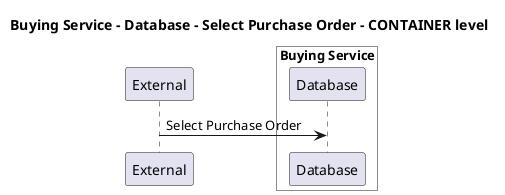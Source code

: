 @startuml

title Buying Service - Database - Select Purchase Order - CONTAINER level

participant "External" as C4InterFlow.SoftwareSystems.ExternalSystem

box "Buying Service" #White
    participant "Database" as ECommercePlatform.SoftwareSystems.BuyingService.Containers.Database
end box


C4InterFlow.SoftwareSystems.ExternalSystem -> ECommercePlatform.SoftwareSystems.BuyingService.Containers.Database : Select Purchase Order


@enduml
